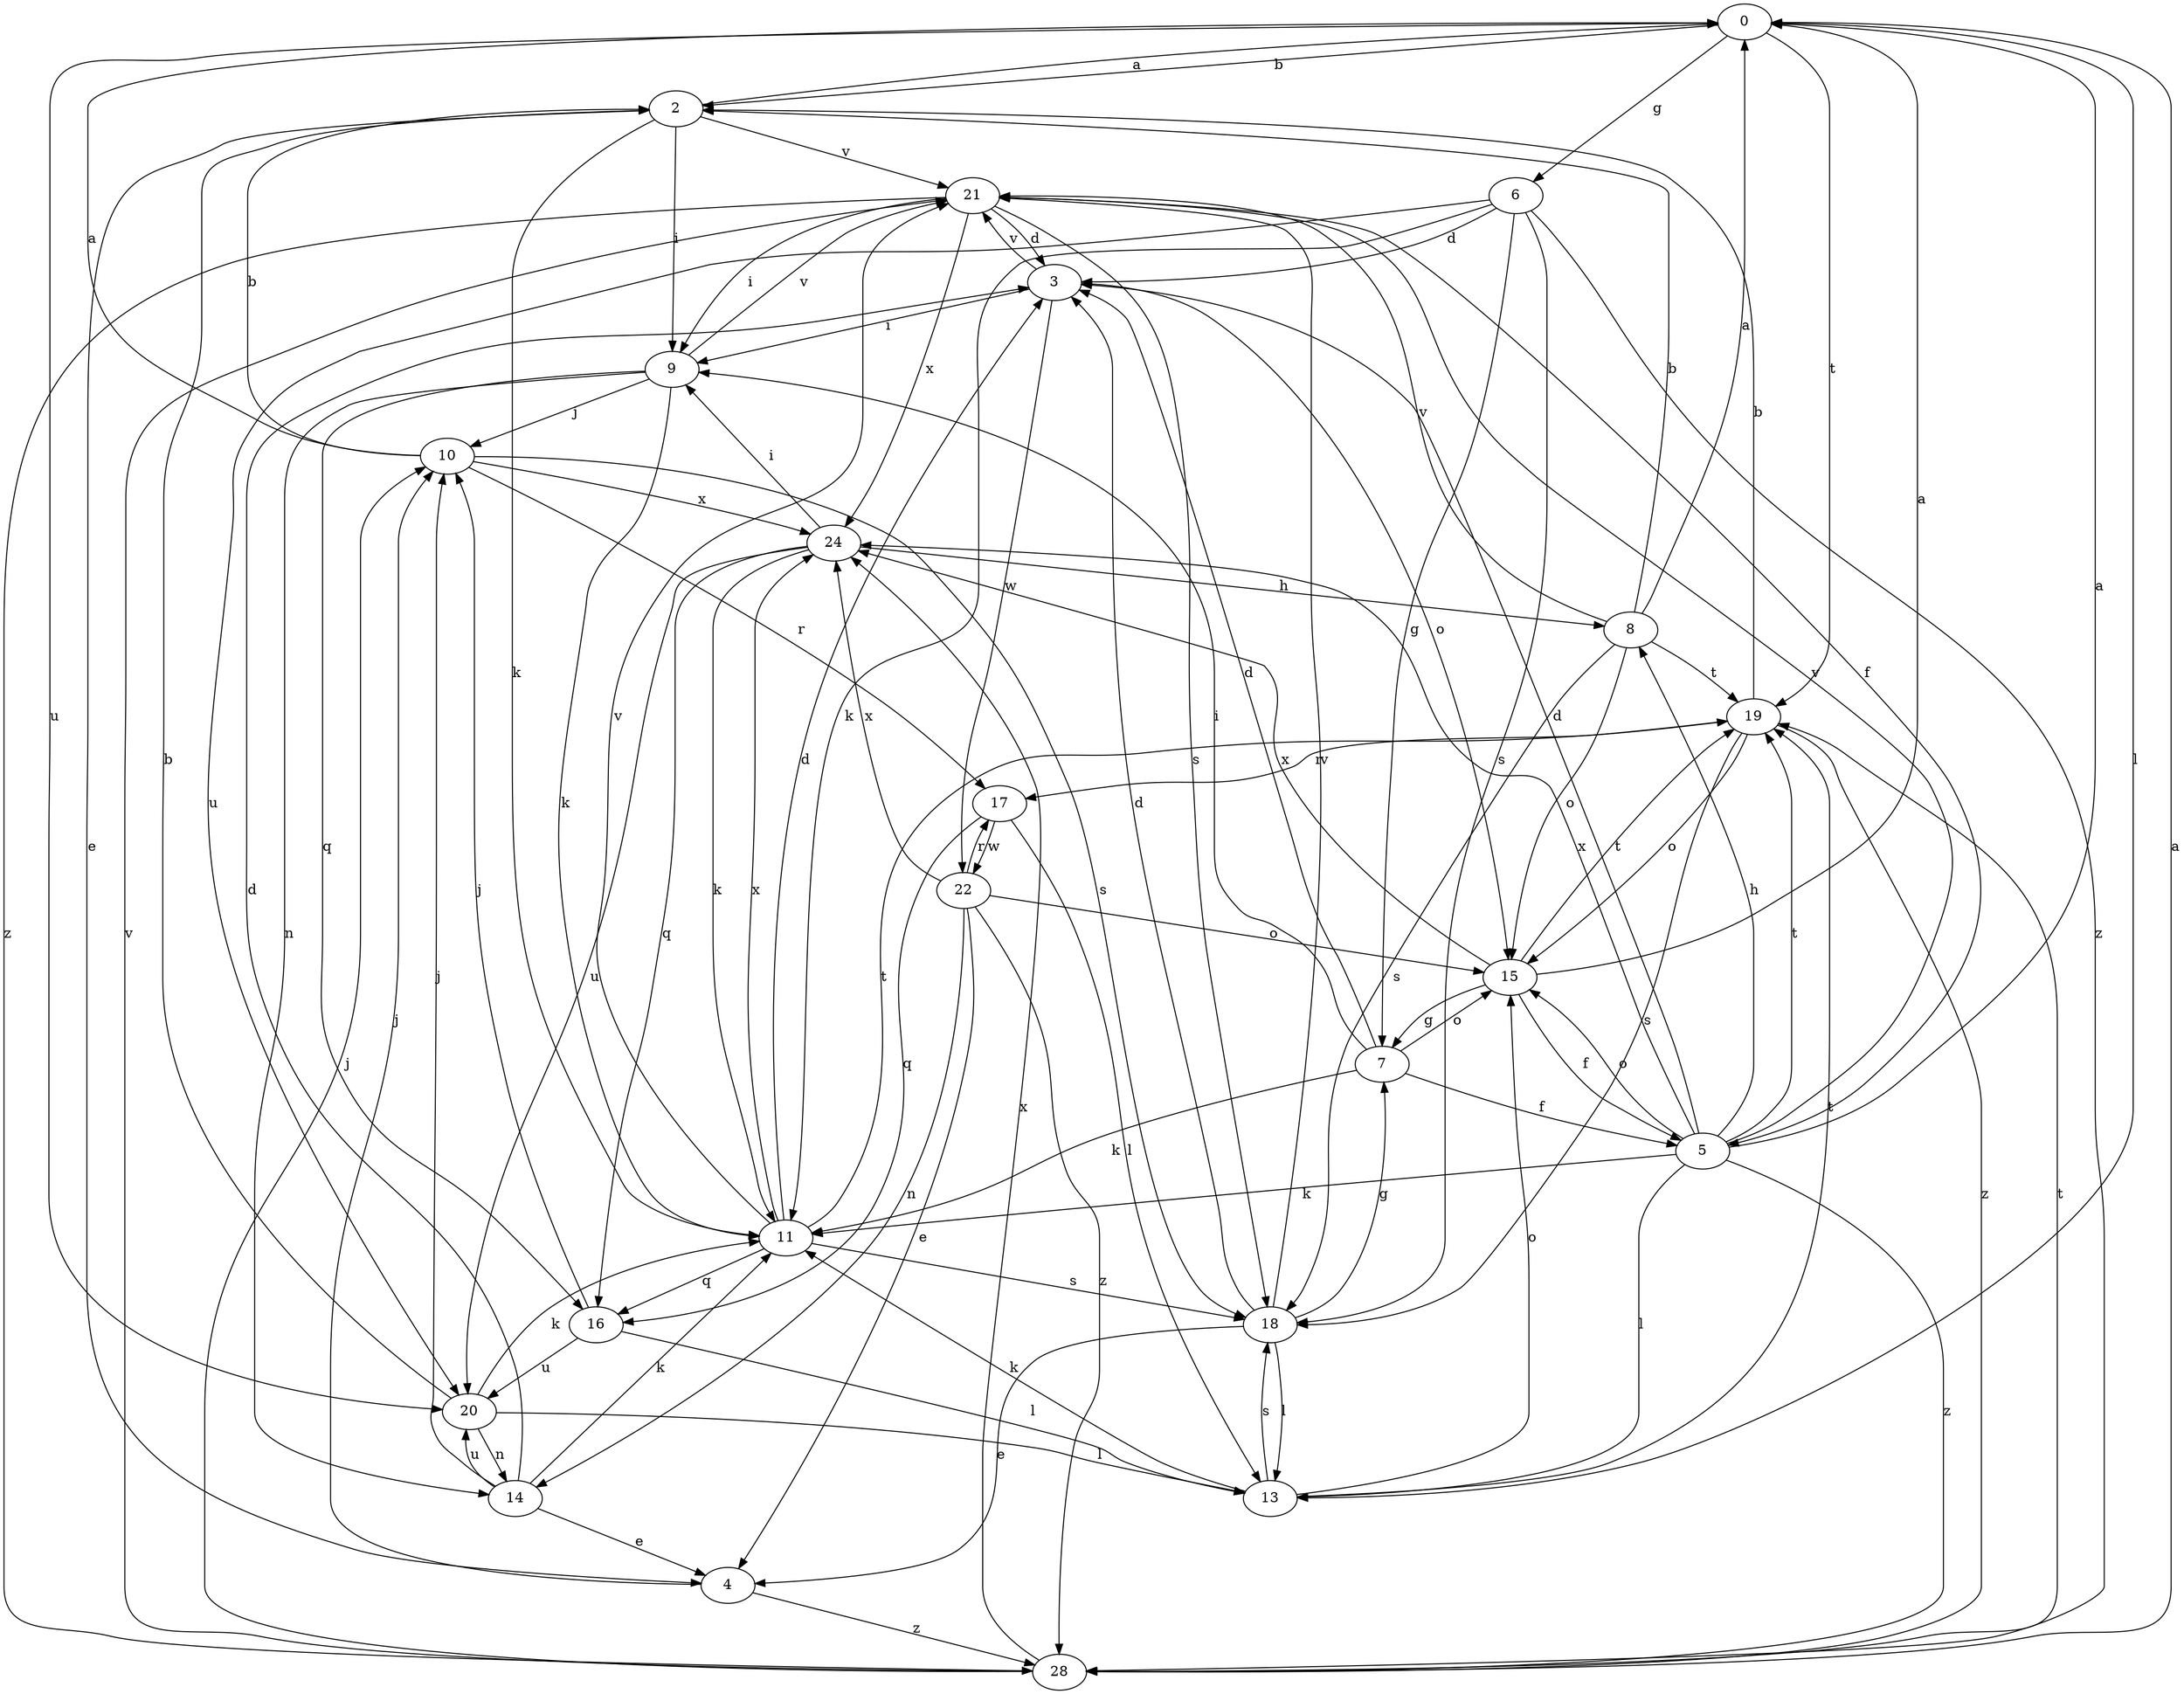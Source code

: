 strict digraph  {
0;
2;
3;
4;
5;
6;
7;
8;
9;
10;
11;
13;
14;
15;
16;
17;
18;
19;
20;
21;
22;
24;
28;
0 -> 2  [label=b];
0 -> 6  [label=g];
0 -> 13  [label=l];
0 -> 19  [label=t];
0 -> 20  [label=u];
2 -> 0  [label=a];
2 -> 4  [label=e];
2 -> 9  [label=i];
2 -> 11  [label=k];
2 -> 21  [label=v];
3 -> 9  [label=i];
3 -> 15  [label=o];
3 -> 21  [label=v];
3 -> 22  [label=w];
4 -> 10  [label=j];
4 -> 28  [label=z];
5 -> 0  [label=a];
5 -> 3  [label=d];
5 -> 8  [label=h];
5 -> 11  [label=k];
5 -> 13  [label=l];
5 -> 15  [label=o];
5 -> 19  [label=t];
5 -> 21  [label=v];
5 -> 24  [label=x];
5 -> 28  [label=z];
6 -> 3  [label=d];
6 -> 7  [label=g];
6 -> 11  [label=k];
6 -> 18  [label=s];
6 -> 20  [label=u];
6 -> 28  [label=z];
7 -> 3  [label=d];
7 -> 5  [label=f];
7 -> 9  [label=i];
7 -> 11  [label=k];
7 -> 15  [label=o];
8 -> 0  [label=a];
8 -> 2  [label=b];
8 -> 15  [label=o];
8 -> 18  [label=s];
8 -> 19  [label=t];
8 -> 21  [label=v];
9 -> 10  [label=j];
9 -> 11  [label=k];
9 -> 14  [label=n];
9 -> 16  [label=q];
9 -> 21  [label=v];
10 -> 0  [label=a];
10 -> 2  [label=b];
10 -> 17  [label=r];
10 -> 18  [label=s];
10 -> 24  [label=x];
11 -> 3  [label=d];
11 -> 16  [label=q];
11 -> 18  [label=s];
11 -> 19  [label=t];
11 -> 21  [label=v];
11 -> 24  [label=x];
13 -> 11  [label=k];
13 -> 15  [label=o];
13 -> 18  [label=s];
13 -> 19  [label=t];
14 -> 3  [label=d];
14 -> 4  [label=e];
14 -> 10  [label=j];
14 -> 11  [label=k];
14 -> 20  [label=u];
15 -> 0  [label=a];
15 -> 5  [label=f];
15 -> 7  [label=g];
15 -> 19  [label=t];
15 -> 24  [label=x];
16 -> 10  [label=j];
16 -> 13  [label=l];
16 -> 20  [label=u];
17 -> 13  [label=l];
17 -> 16  [label=q];
17 -> 22  [label=w];
18 -> 3  [label=d];
18 -> 4  [label=e];
18 -> 7  [label=g];
18 -> 13  [label=l];
18 -> 21  [label=v];
19 -> 2  [label=b];
19 -> 15  [label=o];
19 -> 17  [label=r];
19 -> 18  [label=s];
19 -> 28  [label=z];
20 -> 2  [label=b];
20 -> 11  [label=k];
20 -> 13  [label=l];
20 -> 14  [label=n];
21 -> 3  [label=d];
21 -> 5  [label=f];
21 -> 9  [label=i];
21 -> 18  [label=s];
21 -> 24  [label=x];
21 -> 28  [label=z];
22 -> 4  [label=e];
22 -> 14  [label=n];
22 -> 15  [label=o];
22 -> 17  [label=r];
22 -> 24  [label=x];
22 -> 28  [label=z];
24 -> 8  [label=h];
24 -> 9  [label=i];
24 -> 11  [label=k];
24 -> 16  [label=q];
24 -> 20  [label=u];
28 -> 0  [label=a];
28 -> 10  [label=j];
28 -> 19  [label=t];
28 -> 21  [label=v];
28 -> 24  [label=x];
}

